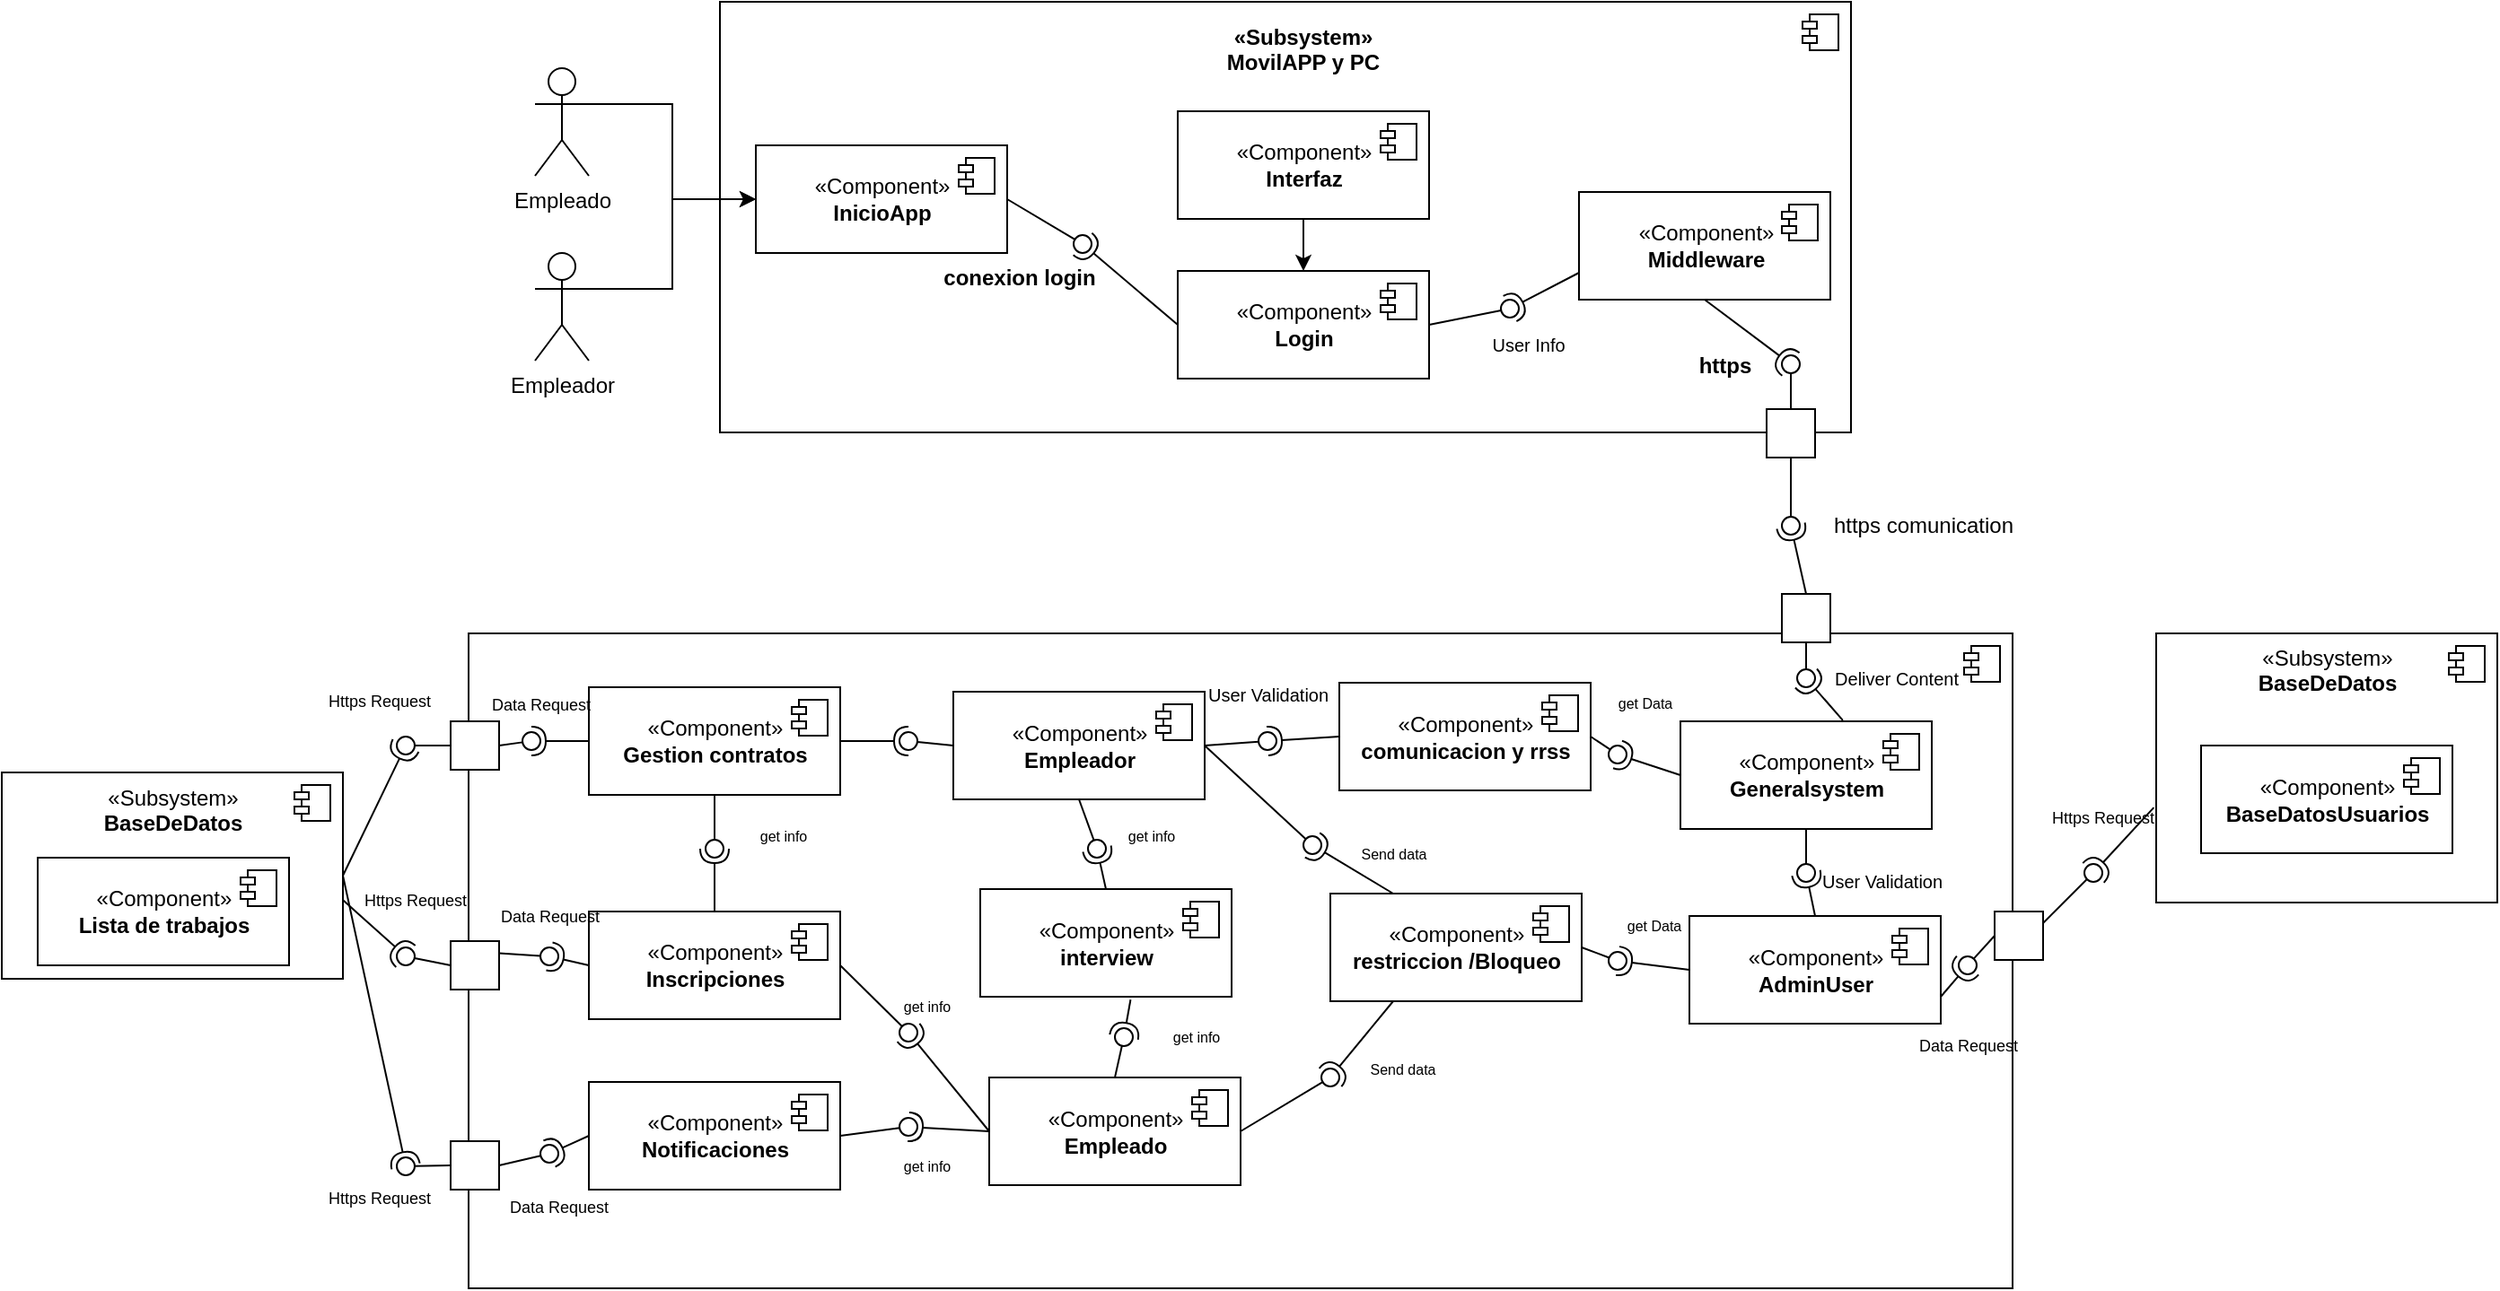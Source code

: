 <mxfile version="20.5.1" type="device"><diagram name="Page-1" id="5f0bae14-7c28-e335-631c-24af17079c00"><mxGraphModel dx="2555" dy="2680" grid="1" gridSize="10" guides="1" tooltips="1" connect="1" arrows="1" fold="1" page="1" pageScale="1" pageWidth="1100" pageHeight="850" background="none" math="0" shadow="0"><root><mxCell id="0"/><mxCell id="1" parent="0"/><mxCell id="OuGs8wFU18knbc2TZHyl-1" value="" style="html=1;dropTarget=0;" vertex="1" parent="1"><mxGeometry x="760" y="-1287" width="630" height="240" as="geometry"/></mxCell><mxCell id="OuGs8wFU18knbc2TZHyl-2" value="" style="shape=module;jettyWidth=8;jettyHeight=4;" vertex="1" parent="OuGs8wFU18knbc2TZHyl-1"><mxGeometry x="1" width="20" height="20" relative="1" as="geometry"><mxPoint x="-27" y="7" as="offset"/></mxGeometry></mxCell><mxCell id="OuGs8wFU18knbc2TZHyl-3" style="edgeStyle=orthogonalEdgeStyle;rounded=0;orthogonalLoop=1;jettySize=auto;html=1;exitX=1;exitY=0.333;exitDx=0;exitDy=0;exitPerimeter=0;entryX=0;entryY=0.5;entryDx=0;entryDy=0;" edge="1" parent="1" source="OuGs8wFU18knbc2TZHyl-4" target="OuGs8wFU18knbc2TZHyl-8"><mxGeometry relative="1" as="geometry"/></mxCell><mxCell id="OuGs8wFU18knbc2TZHyl-4" value="Empleado" style="shape=umlActor;verticalLabelPosition=bottom;verticalAlign=top;html=1;" vertex="1" parent="1"><mxGeometry x="657" y="-1250" width="30" height="60" as="geometry"/></mxCell><mxCell id="OuGs8wFU18knbc2TZHyl-5" style="edgeStyle=orthogonalEdgeStyle;rounded=0;orthogonalLoop=1;jettySize=auto;html=1;exitX=1;exitY=0.333;exitDx=0;exitDy=0;exitPerimeter=0;entryX=0;entryY=0.5;entryDx=0;entryDy=0;" edge="1" parent="1" source="OuGs8wFU18knbc2TZHyl-6" target="OuGs8wFU18knbc2TZHyl-8"><mxGeometry relative="1" as="geometry"/></mxCell><mxCell id="OuGs8wFU18knbc2TZHyl-6" value="Empleador" style="shape=umlActor;verticalLabelPosition=bottom;verticalAlign=top;html=1;" vertex="1" parent="1"><mxGeometry x="657" y="-1147" width="30" height="60" as="geometry"/></mxCell><mxCell id="OuGs8wFU18knbc2TZHyl-7" value="«Subsystem»&#xA;MovilAPP y PC&#xA;" style="text;align=center;fontStyle=1;verticalAlign=middle;spacingLeft=3;spacingRight=3;strokeColor=none;rotatable=0;points=[[0,0.5],[1,0.5]];portConstraint=eastwest;" vertex="1" parent="1"><mxGeometry x="1045" y="-1267" width="80" height="26" as="geometry"/></mxCell><mxCell id="OuGs8wFU18knbc2TZHyl-8" value="«Component»&lt;br&gt;&lt;b&gt;InicioApp&lt;/b&gt;" style="html=1;dropTarget=0;" vertex="1" parent="1"><mxGeometry x="780" y="-1207" width="140" height="60" as="geometry"/></mxCell><mxCell id="OuGs8wFU18knbc2TZHyl-9" value="" style="shape=module;jettyWidth=8;jettyHeight=4;" vertex="1" parent="OuGs8wFU18knbc2TZHyl-8"><mxGeometry x="1" width="20" height="20" relative="1" as="geometry"><mxPoint x="-27" y="7" as="offset"/></mxGeometry></mxCell><mxCell id="OuGs8wFU18knbc2TZHyl-10" value="«Component»&lt;br&gt;&lt;b&gt;Login&lt;/b&gt;" style="html=1;dropTarget=0;" vertex="1" parent="1"><mxGeometry x="1015" y="-1137" width="140" height="60" as="geometry"/></mxCell><mxCell id="OuGs8wFU18knbc2TZHyl-11" value="" style="shape=module;jettyWidth=8;jettyHeight=4;" vertex="1" parent="OuGs8wFU18knbc2TZHyl-10"><mxGeometry x="1" width="20" height="20" relative="1" as="geometry"><mxPoint x="-27" y="7" as="offset"/></mxGeometry></mxCell><mxCell id="OuGs8wFU18knbc2TZHyl-12" style="edgeStyle=orthogonalEdgeStyle;rounded=0;orthogonalLoop=1;jettySize=auto;html=1;exitX=0.5;exitY=1;exitDx=0;exitDy=0;" edge="1" parent="1" source="OuGs8wFU18knbc2TZHyl-13" target="OuGs8wFU18knbc2TZHyl-10"><mxGeometry relative="1" as="geometry"/></mxCell><mxCell id="OuGs8wFU18knbc2TZHyl-13" value="«Component»&lt;br&gt;&lt;b&gt;Interfaz&lt;/b&gt;" style="html=1;dropTarget=0;" vertex="1" parent="1"><mxGeometry x="1015" y="-1226" width="140" height="60" as="geometry"/></mxCell><mxCell id="OuGs8wFU18knbc2TZHyl-14" value="" style="shape=module;jettyWidth=8;jettyHeight=4;" vertex="1" parent="OuGs8wFU18knbc2TZHyl-13"><mxGeometry x="1" width="20" height="20" relative="1" as="geometry"><mxPoint x="-27" y="7" as="offset"/></mxGeometry></mxCell><mxCell id="OuGs8wFU18knbc2TZHyl-15" value="«Component»&lt;br&gt;&lt;b&gt;Middleware&lt;/b&gt;" style="html=1;dropTarget=0;" vertex="1" parent="1"><mxGeometry x="1238.5" y="-1181" width="140" height="60" as="geometry"/></mxCell><mxCell id="OuGs8wFU18knbc2TZHyl-16" value="" style="shape=module;jettyWidth=8;jettyHeight=4;" vertex="1" parent="OuGs8wFU18knbc2TZHyl-15"><mxGeometry x="1" width="20" height="20" relative="1" as="geometry"><mxPoint x="-27" y="7" as="offset"/></mxGeometry></mxCell><mxCell id="OuGs8wFU18knbc2TZHyl-17" value="" style="rounded=0;orthogonalLoop=1;jettySize=auto;html=1;endArrow=none;endFill=0;sketch=0;sourcePerimeterSpacing=0;targetPerimeterSpacing=0;exitX=1;exitY=0.5;exitDx=0;exitDy=0;" edge="1" parent="1" source="OuGs8wFU18knbc2TZHyl-8" target="OuGs8wFU18knbc2TZHyl-19"><mxGeometry relative="1" as="geometry"><mxPoint x="970" y="-1196" as="sourcePoint"/></mxGeometry></mxCell><mxCell id="OuGs8wFU18knbc2TZHyl-18" value="" style="rounded=0;orthogonalLoop=1;jettySize=auto;html=1;endArrow=halfCircle;endFill=0;entryX=0.5;entryY=0.5;endSize=6;strokeWidth=1;sketch=0;exitX=0;exitY=0.5;exitDx=0;exitDy=0;" edge="1" parent="1" source="OuGs8wFU18knbc2TZHyl-10" target="OuGs8wFU18knbc2TZHyl-19"><mxGeometry relative="1" as="geometry"><mxPoint x="1010" y="-1196" as="sourcePoint"/></mxGeometry></mxCell><mxCell id="OuGs8wFU18knbc2TZHyl-19" value="" style="ellipse;whiteSpace=wrap;html=1;align=center;aspect=fixed;resizable=0;points=[];outlineConnect=0;sketch=0;" vertex="1" parent="1"><mxGeometry x="957" y="-1157" width="10" height="10" as="geometry"/></mxCell><mxCell id="OuGs8wFU18knbc2TZHyl-20" value="conexion login" style="text;align=center;fontStyle=1;verticalAlign=middle;spacingLeft=3;spacingRight=3;strokeColor=none;rotatable=0;points=[[0,0.5],[1,0.5]];portConstraint=eastwest;" vertex="1" parent="1"><mxGeometry x="887" y="-1147" width="80" height="26" as="geometry"/></mxCell><mxCell id="OuGs8wFU18knbc2TZHyl-21" value="" style="whiteSpace=wrap;html=1;aspect=fixed;" vertex="1" parent="1"><mxGeometry x="1343" y="-1060" width="27" height="27" as="geometry"/></mxCell><mxCell id="OuGs8wFU18knbc2TZHyl-22" value="" style="rounded=0;orthogonalLoop=1;jettySize=auto;html=1;endArrow=none;endFill=0;sketch=0;sourcePerimeterSpacing=0;targetPerimeterSpacing=0;exitX=0.5;exitY=0;exitDx=0;exitDy=0;" edge="1" parent="1" source="OuGs8wFU18knbc2TZHyl-21" target="OuGs8wFU18knbc2TZHyl-24"><mxGeometry relative="1" as="geometry"><mxPoint x="1300" y="-1047" as="sourcePoint"/></mxGeometry></mxCell><mxCell id="OuGs8wFU18knbc2TZHyl-23" value="" style="rounded=0;orthogonalLoop=1;jettySize=auto;html=1;endArrow=halfCircle;endFill=0;entryX=0.5;entryY=0.5;endSize=6;strokeWidth=1;sketch=0;exitX=0.5;exitY=1;exitDx=0;exitDy=0;" edge="1" parent="1" source="OuGs8wFU18knbc2TZHyl-15" target="OuGs8wFU18knbc2TZHyl-24"><mxGeometry relative="1" as="geometry"><mxPoint x="1340" y="-992" as="sourcePoint"/></mxGeometry></mxCell><mxCell id="OuGs8wFU18knbc2TZHyl-24" value="" style="ellipse;whiteSpace=wrap;html=1;align=center;aspect=fixed;resizable=0;points=[];outlineConnect=0;sketch=0;" vertex="1" parent="1"><mxGeometry x="1351.5" y="-1090" width="10" height="10" as="geometry"/></mxCell><mxCell id="OuGs8wFU18knbc2TZHyl-25" value="https" style="text;align=center;fontStyle=1;verticalAlign=middle;spacingLeft=3;spacingRight=3;strokeColor=none;rotatable=0;points=[[0,0.5],[1,0.5]];portConstraint=eastwest;" vertex="1" parent="1"><mxGeometry x="1280" y="-1098" width="80" height="26" as="geometry"/></mxCell><mxCell id="OuGs8wFU18knbc2TZHyl-26" value="" style="html=1;dropTarget=0;" vertex="1" parent="1"><mxGeometry x="620" y="-935" width="860" height="365" as="geometry"/></mxCell><mxCell id="OuGs8wFU18knbc2TZHyl-27" value="" style="shape=module;jettyWidth=8;jettyHeight=4;" vertex="1" parent="OuGs8wFU18knbc2TZHyl-26"><mxGeometry x="1" width="20" height="20" relative="1" as="geometry"><mxPoint x="-27" y="7" as="offset"/></mxGeometry></mxCell><mxCell id="OuGs8wFU18knbc2TZHyl-28" value="«Component»&lt;br&gt;&lt;b&gt;Generalsystem&lt;/b&gt;" style="html=1;dropTarget=0;" vertex="1" parent="1"><mxGeometry x="1295" y="-886" width="140" height="60" as="geometry"/></mxCell><mxCell id="OuGs8wFU18knbc2TZHyl-29" value="" style="shape=module;jettyWidth=8;jettyHeight=4;" vertex="1" parent="OuGs8wFU18knbc2TZHyl-28"><mxGeometry x="1" width="20" height="20" relative="1" as="geometry"><mxPoint x="-27" y="7" as="offset"/></mxGeometry></mxCell><mxCell id="OuGs8wFU18knbc2TZHyl-30" value="«Component»&lt;b&gt;&lt;br&gt;Gestion contratos&lt;/b&gt;&lt;br&gt;&lt;b&gt;&lt;/b&gt;" style="html=1;dropTarget=0;" vertex="1" parent="1"><mxGeometry x="687" y="-905" width="140" height="60" as="geometry"/></mxCell><mxCell id="OuGs8wFU18knbc2TZHyl-31" value="" style="shape=module;jettyWidth=8;jettyHeight=4;" vertex="1" parent="OuGs8wFU18knbc2TZHyl-30"><mxGeometry x="1" width="20" height="20" relative="1" as="geometry"><mxPoint x="-27" y="7" as="offset"/></mxGeometry></mxCell><mxCell id="OuGs8wFU18knbc2TZHyl-32" value="«Component»&lt;br&gt;&lt;b&gt;comunicacion y rrss&lt;/b&gt;" style="html=1;dropTarget=0;" vertex="1" parent="1"><mxGeometry x="1105" y="-907.5" width="140" height="60" as="geometry"/></mxCell><mxCell id="OuGs8wFU18knbc2TZHyl-33" value="" style="shape=module;jettyWidth=8;jettyHeight=4;" vertex="1" parent="OuGs8wFU18knbc2TZHyl-32"><mxGeometry x="1" width="20" height="20" relative="1" as="geometry"><mxPoint x="-27" y="7" as="offset"/></mxGeometry></mxCell><mxCell id="OuGs8wFU18knbc2TZHyl-34" value="«Component»&lt;b&gt;&lt;br&gt;Inscripciones&lt;/b&gt;&lt;br&gt;&lt;b&gt;&lt;/b&gt;" style="html=1;dropTarget=0;" vertex="1" parent="1"><mxGeometry x="687" y="-780" width="140" height="60" as="geometry"/></mxCell><mxCell id="OuGs8wFU18knbc2TZHyl-35" value="" style="shape=module;jettyWidth=8;jettyHeight=4;" vertex="1" parent="OuGs8wFU18knbc2TZHyl-34"><mxGeometry x="1" width="20" height="20" relative="1" as="geometry"><mxPoint x="-27" y="7" as="offset"/></mxGeometry></mxCell><mxCell id="OuGs8wFU18knbc2TZHyl-36" value="«Component»&lt;br&gt;&lt;b&gt;Notificaciones&lt;/b&gt;&lt;br&gt;&lt;b&gt;&lt;/b&gt;" style="html=1;dropTarget=0;" vertex="1" parent="1"><mxGeometry x="687" y="-685" width="140" height="60" as="geometry"/></mxCell><mxCell id="OuGs8wFU18knbc2TZHyl-37" value="" style="shape=module;jettyWidth=8;jettyHeight=4;" vertex="1" parent="OuGs8wFU18knbc2TZHyl-36"><mxGeometry x="1" width="20" height="20" relative="1" as="geometry"><mxPoint x="-27" y="7" as="offset"/></mxGeometry></mxCell><mxCell id="OuGs8wFU18knbc2TZHyl-38" value="" style="rounded=0;orthogonalLoop=1;jettySize=auto;html=1;endArrow=none;endFill=0;sketch=0;sourcePerimeterSpacing=0;targetPerimeterSpacing=0;exitX=0.5;exitY=1;exitDx=0;exitDy=0;" edge="1" parent="1" source="OuGs8wFU18knbc2TZHyl-21" target="OuGs8wFU18knbc2TZHyl-40"><mxGeometry relative="1" as="geometry"><mxPoint x="1165" y="-975" as="sourcePoint"/></mxGeometry></mxCell><mxCell id="OuGs8wFU18knbc2TZHyl-39" value="" style="rounded=0;orthogonalLoop=1;jettySize=auto;html=1;endArrow=halfCircle;endFill=0;entryX=0.5;entryY=0.5;endSize=6;strokeWidth=1;sketch=0;exitX=0.5;exitY=0;exitDx=0;exitDy=0;" edge="1" parent="1" source="OuGs8wFU18knbc2TZHyl-41" target="OuGs8wFU18knbc2TZHyl-40"><mxGeometry relative="1" as="geometry"><mxPoint x="1200" y="-980" as="sourcePoint"/></mxGeometry></mxCell><mxCell id="OuGs8wFU18knbc2TZHyl-40" value="" style="ellipse;whiteSpace=wrap;html=1;align=center;aspect=fixed;resizable=0;points=[];outlineConnect=0;sketch=0;" vertex="1" parent="1"><mxGeometry x="1351.5" y="-1000" width="10" height="10" as="geometry"/></mxCell><mxCell id="OuGs8wFU18knbc2TZHyl-41" value="" style="whiteSpace=wrap;html=1;aspect=fixed;" vertex="1" parent="1"><mxGeometry x="1351.5" y="-957" width="27" height="27" as="geometry"/></mxCell><mxCell id="OuGs8wFU18knbc2TZHyl-42" value="" style="rounded=0;orthogonalLoop=1;jettySize=auto;html=1;endArrow=none;endFill=0;sketch=0;sourcePerimeterSpacing=0;targetPerimeterSpacing=0;exitX=0.5;exitY=1;exitDx=0;exitDy=0;" edge="1" parent="1" source="OuGs8wFU18knbc2TZHyl-41" target="OuGs8wFU18knbc2TZHyl-44"><mxGeometry relative="1" as="geometry"><mxPoint x="1165" y="-910" as="sourcePoint"/></mxGeometry></mxCell><mxCell id="OuGs8wFU18knbc2TZHyl-43" value="" style="rounded=0;orthogonalLoop=1;jettySize=auto;html=1;endArrow=halfCircle;endFill=0;entryX=0.5;entryY=0.5;endSize=6;strokeWidth=1;sketch=0;exitX=0.646;exitY=-0.01;exitDx=0;exitDy=0;exitPerimeter=0;" edge="1" parent="1" source="OuGs8wFU18knbc2TZHyl-28" target="OuGs8wFU18knbc2TZHyl-44"><mxGeometry relative="1" as="geometry"><mxPoint x="1205" y="-910" as="sourcePoint"/></mxGeometry></mxCell><mxCell id="OuGs8wFU18knbc2TZHyl-44" value="" style="ellipse;whiteSpace=wrap;html=1;align=center;aspect=fixed;resizable=0;points=[];outlineConnect=0;sketch=0;" vertex="1" parent="1"><mxGeometry x="1360" y="-915" width="10" height="10" as="geometry"/></mxCell><mxCell id="OuGs8wFU18knbc2TZHyl-45" value="«Subsystem»&lt;br&gt;&lt;b&gt;BaseDeDatos&lt;/b&gt;" style="html=1;dropTarget=0;verticalAlign=top;" vertex="1" parent="1"><mxGeometry x="360" y="-857.5" width="190" height="115" as="geometry"/></mxCell><mxCell id="OuGs8wFU18knbc2TZHyl-46" value="" style="shape=module;jettyWidth=8;jettyHeight=4;" vertex="1" parent="OuGs8wFU18knbc2TZHyl-45"><mxGeometry x="1" width="20" height="20" relative="1" as="geometry"><mxPoint x="-27" y="7" as="offset"/></mxGeometry></mxCell><mxCell id="OuGs8wFU18knbc2TZHyl-47" value="«Component»&lt;b&gt;&lt;br&gt;Lista de trabajos&lt;/b&gt;&lt;br&gt;&lt;b&gt;&lt;/b&gt;" style="html=1;dropTarget=0;" vertex="1" parent="1"><mxGeometry x="380" y="-810" width="140" height="60" as="geometry"/></mxCell><mxCell id="OuGs8wFU18knbc2TZHyl-48" value="" style="shape=module;jettyWidth=8;jettyHeight=4;" vertex="1" parent="OuGs8wFU18knbc2TZHyl-47"><mxGeometry x="1" width="20" height="20" relative="1" as="geometry"><mxPoint x="-27" y="7" as="offset"/></mxGeometry></mxCell><mxCell id="OuGs8wFU18knbc2TZHyl-49" value="«Subsystem»&lt;br&gt;&lt;b&gt;BaseDeDatos&lt;/b&gt;" style="html=1;dropTarget=0;verticalAlign=top;" vertex="1" parent="1"><mxGeometry x="1560" y="-935" width="190" height="150" as="geometry"/></mxCell><mxCell id="OuGs8wFU18knbc2TZHyl-50" value="" style="shape=module;jettyWidth=8;jettyHeight=4;" vertex="1" parent="OuGs8wFU18knbc2TZHyl-49"><mxGeometry x="1" width="20" height="20" relative="1" as="geometry"><mxPoint x="-27" y="7" as="offset"/></mxGeometry></mxCell><mxCell id="OuGs8wFU18knbc2TZHyl-51" value="«Component»&lt;br&gt;&lt;b&gt;BaseDatosUsuarios&lt;/b&gt;" style="html=1;dropTarget=0;" vertex="1" parent="1"><mxGeometry x="1585" y="-872.5" width="140" height="60" as="geometry"/></mxCell><mxCell id="OuGs8wFU18knbc2TZHyl-52" value="" style="shape=module;jettyWidth=8;jettyHeight=4;" vertex="1" parent="OuGs8wFU18knbc2TZHyl-51"><mxGeometry x="1" width="20" height="20" relative="1" as="geometry"><mxPoint x="-27" y="7" as="offset"/></mxGeometry></mxCell><mxCell id="OuGs8wFU18knbc2TZHyl-53" value="" style="rounded=0;orthogonalLoop=1;jettySize=auto;html=1;endArrow=none;endFill=0;sketch=0;sourcePerimeterSpacing=0;targetPerimeterSpacing=0;exitX=0.87;exitY=0.37;exitDx=0;exitDy=0;exitPerimeter=0;" edge="1" parent="1" source="OuGs8wFU18knbc2TZHyl-89" target="OuGs8wFU18knbc2TZHyl-55"><mxGeometry relative="1" as="geometry"><mxPoint x="1300" y="-760" as="sourcePoint"/></mxGeometry></mxCell><mxCell id="OuGs8wFU18knbc2TZHyl-54" value="" style="rounded=0;orthogonalLoop=1;jettySize=auto;html=1;endArrow=halfCircle;endFill=0;entryX=0.5;entryY=0.5;endSize=6;strokeWidth=1;sketch=0;exitX=-0.007;exitY=0.647;exitDx=0;exitDy=0;exitPerimeter=0;" edge="1" parent="1" source="OuGs8wFU18knbc2TZHyl-49" target="OuGs8wFU18knbc2TZHyl-55"><mxGeometry relative="1" as="geometry"><mxPoint x="1320" y="-850" as="sourcePoint"/></mxGeometry></mxCell><mxCell id="OuGs8wFU18knbc2TZHyl-55" value="" style="ellipse;whiteSpace=wrap;html=1;align=center;aspect=fixed;resizable=0;points=[];outlineConnect=0;sketch=0;" vertex="1" parent="1"><mxGeometry x="1520" y="-806.5" width="10" height="10" as="geometry"/></mxCell><mxCell id="OuGs8wFU18knbc2TZHyl-56" value="«Component»&lt;b&gt;&lt;br&gt;AdminUser&lt;/b&gt;&lt;br&gt;&lt;b&gt;&lt;/b&gt;" style="html=1;dropTarget=0;" vertex="1" parent="1"><mxGeometry x="1300" y="-777.5" width="140" height="60" as="geometry"/></mxCell><mxCell id="OuGs8wFU18knbc2TZHyl-57" value="" style="shape=module;jettyWidth=8;jettyHeight=4;" vertex="1" parent="OuGs8wFU18knbc2TZHyl-56"><mxGeometry x="1" width="20" height="20" relative="1" as="geometry"><mxPoint x="-27" y="7" as="offset"/></mxGeometry></mxCell><mxCell id="OuGs8wFU18knbc2TZHyl-58" value="Data Request" style="text;html=1;align=center;verticalAlign=middle;resizable=0;points=[];autosize=1;strokeColor=none;fillColor=none;fontSize=9;" vertex="1" parent="1"><mxGeometry x="1415" y="-715" width="80" height="20" as="geometry"/></mxCell><mxCell id="OuGs8wFU18knbc2TZHyl-59" value="Deliver Content" style="text;html=1;align=center;verticalAlign=middle;resizable=0;points=[];autosize=1;strokeColor=none;fillColor=none;fontSize=10;" vertex="1" parent="1"><mxGeometry x="1370" y="-925" width="90" height="30" as="geometry"/></mxCell><mxCell id="OuGs8wFU18knbc2TZHyl-60" value="«Component»&lt;b&gt;&lt;br&gt;Empleador&lt;/b&gt;" style="html=1;dropTarget=0;" vertex="1" parent="1"><mxGeometry x="890" y="-902.5" width="140" height="60" as="geometry"/></mxCell><mxCell id="OuGs8wFU18knbc2TZHyl-61" value="" style="shape=module;jettyWidth=8;jettyHeight=4;" vertex="1" parent="OuGs8wFU18knbc2TZHyl-60"><mxGeometry x="1" width="20" height="20" relative="1" as="geometry"><mxPoint x="-27" y="7" as="offset"/></mxGeometry></mxCell><mxCell id="OuGs8wFU18knbc2TZHyl-62" value="" style="rounded=0;orthogonalLoop=1;jettySize=auto;html=1;endArrow=none;endFill=0;sketch=0;sourcePerimeterSpacing=0;targetPerimeterSpacing=0;exitX=0.5;exitY=1;exitDx=0;exitDy=0;" edge="1" parent="1" source="OuGs8wFU18knbc2TZHyl-30" target="OuGs8wFU18knbc2TZHyl-64"><mxGeometry relative="1" as="geometry"><mxPoint x="710" y="-740" as="sourcePoint"/></mxGeometry></mxCell><mxCell id="OuGs8wFU18knbc2TZHyl-63" value="" style="rounded=0;orthogonalLoop=1;jettySize=auto;html=1;endArrow=halfCircle;endFill=0;entryX=0.5;entryY=0.5;endSize=6;strokeWidth=1;sketch=0;exitX=0.5;exitY=0;exitDx=0;exitDy=0;" edge="1" parent="1" source="OuGs8wFU18knbc2TZHyl-34" target="OuGs8wFU18knbc2TZHyl-64"><mxGeometry relative="1" as="geometry"><mxPoint x="750" y="-740" as="sourcePoint"/></mxGeometry></mxCell><mxCell id="OuGs8wFU18knbc2TZHyl-64" value="" style="ellipse;whiteSpace=wrap;html=1;align=center;aspect=fixed;resizable=0;points=[];outlineConnect=0;sketch=0;" vertex="1" parent="1"><mxGeometry x="752" y="-820" width="10" height="10" as="geometry"/></mxCell><mxCell id="OuGs8wFU18knbc2TZHyl-65" value="get info" style="text;html=1;align=center;verticalAlign=middle;resizable=0;points=[];autosize=1;strokeColor=none;fillColor=none;fontSize=8;" vertex="1" parent="1"><mxGeometry x="770" y="-832" width="50" height="20" as="geometry"/></mxCell><mxCell id="OuGs8wFU18knbc2TZHyl-66" value="" style="whiteSpace=wrap;html=1;aspect=fixed;" vertex="1" parent="1"><mxGeometry x="610" y="-886" width="27" height="27" as="geometry"/></mxCell><mxCell id="OuGs8wFU18knbc2TZHyl-67" value="" style="rounded=0;orthogonalLoop=1;jettySize=auto;html=1;endArrow=none;endFill=0;sketch=0;sourcePerimeterSpacing=0;targetPerimeterSpacing=0;exitX=0;exitY=0.5;exitDx=0;exitDy=0;" edge="1" parent="1" source="OuGs8wFU18knbc2TZHyl-66" target="OuGs8wFU18knbc2TZHyl-69"><mxGeometry relative="1" as="geometry"><mxPoint x="570" y="-900" as="sourcePoint"/></mxGeometry></mxCell><mxCell id="OuGs8wFU18knbc2TZHyl-68" value="" style="rounded=0;orthogonalLoop=1;jettySize=auto;html=1;endArrow=halfCircle;endFill=0;entryX=0.5;entryY=0.5;endSize=6;strokeWidth=1;sketch=0;exitX=1;exitY=0.5;exitDx=0;exitDy=0;" edge="1" parent="1" source="OuGs8wFU18knbc2TZHyl-45" target="OuGs8wFU18knbc2TZHyl-69"><mxGeometry relative="1" as="geometry"><mxPoint x="560.0" y="-872.5" as="sourcePoint"/></mxGeometry></mxCell><mxCell id="OuGs8wFU18knbc2TZHyl-69" value="" style="ellipse;whiteSpace=wrap;html=1;align=center;aspect=fixed;resizable=0;points=[];outlineConnect=0;sketch=0;" vertex="1" parent="1"><mxGeometry x="580" y="-877.5" width="10" height="10" as="geometry"/></mxCell><mxCell id="OuGs8wFU18knbc2TZHyl-70" value="" style="rounded=0;orthogonalLoop=1;jettySize=auto;html=1;endArrow=none;endFill=0;sketch=0;sourcePerimeterSpacing=0;targetPerimeterSpacing=0;exitX=1;exitY=0.25;exitDx=0;exitDy=0;" edge="1" parent="1" source="OuGs8wFU18knbc2TZHyl-76" target="OuGs8wFU18knbc2TZHyl-72"><mxGeometry relative="1" as="geometry"><mxPoint x="637" y="-868" as="sourcePoint"/></mxGeometry></mxCell><mxCell id="OuGs8wFU18knbc2TZHyl-71" value="" style="rounded=0;orthogonalLoop=1;jettySize=auto;html=1;endArrow=halfCircle;endFill=0;entryX=0.5;entryY=0.5;endSize=6;strokeWidth=1;sketch=0;exitX=0;exitY=0.5;exitDx=0;exitDy=0;" edge="1" parent="1" source="OuGs8wFU18knbc2TZHyl-34" target="OuGs8wFU18knbc2TZHyl-72"><mxGeometry relative="1" as="geometry"><mxPoint x="677" y="-868" as="sourcePoint"/></mxGeometry></mxCell><mxCell id="OuGs8wFU18knbc2TZHyl-72" value="" style="ellipse;whiteSpace=wrap;html=1;align=center;aspect=fixed;resizable=0;points=[];outlineConnect=0;sketch=0;" vertex="1" parent="1"><mxGeometry x="660" y="-760" width="10" height="10" as="geometry"/></mxCell><mxCell id="OuGs8wFU18knbc2TZHyl-73" value="" style="rounded=0;orthogonalLoop=1;jettySize=auto;html=1;endArrow=none;endFill=0;sketch=0;targetPerimeterSpacing=0;exitX=0;exitY=0.5;exitDx=0;exitDy=0;startArrow=none;" edge="1" parent="1" source="OuGs8wFU18knbc2TZHyl-76" target="OuGs8wFU18knbc2TZHyl-75"><mxGeometry relative="1" as="geometry"><mxPoint x="635" y="-710" as="sourcePoint"/></mxGeometry></mxCell><mxCell id="OuGs8wFU18knbc2TZHyl-74" value="" style="rounded=0;orthogonalLoop=1;jettySize=auto;html=1;endArrow=halfCircle;endFill=0;entryX=0.5;entryY=0.5;endSize=6;strokeWidth=1;sketch=0;exitX=1.001;exitY=0.62;exitDx=0;exitDy=0;exitPerimeter=0;" edge="1" parent="1" source="OuGs8wFU18knbc2TZHyl-45" target="OuGs8wFU18knbc2TZHyl-75"><mxGeometry relative="1" as="geometry"><mxPoint x="675" y="-710" as="sourcePoint"/></mxGeometry></mxCell><mxCell id="OuGs8wFU18knbc2TZHyl-75" value="" style="ellipse;whiteSpace=wrap;html=1;align=center;aspect=fixed;resizable=0;points=[];outlineConnect=0;sketch=0;" vertex="1" parent="1"><mxGeometry x="580" y="-760" width="10" height="10" as="geometry"/></mxCell><mxCell id="OuGs8wFU18knbc2TZHyl-76" value="" style="whiteSpace=wrap;html=1;aspect=fixed;" vertex="1" parent="1"><mxGeometry x="610" y="-763.5" width="27" height="27" as="geometry"/></mxCell><mxCell id="OuGs8wFU18knbc2TZHyl-77" value="" style="rounded=0;orthogonalLoop=1;jettySize=auto;html=1;endArrow=none;endFill=0;sketch=0;sourcePerimeterSpacing=0;exitX=0;exitY=0.5;exitDx=0;exitDy=0;" edge="1" parent="1" source="OuGs8wFU18knbc2TZHyl-76" target="OuGs8wFU18knbc2TZHyl-76"><mxGeometry relative="1" as="geometry"><mxPoint x="650" y="-692.5" as="sourcePoint"/><mxPoint x="600" y="-692.5" as="targetPoint"/></mxGeometry></mxCell><mxCell id="OuGs8wFU18knbc2TZHyl-78" value="" style="rounded=0;orthogonalLoop=1;jettySize=auto;html=1;endArrow=none;endFill=0;sketch=0;sourcePerimeterSpacing=0;targetPerimeterSpacing=0;exitX=1;exitY=0.5;exitDx=0;exitDy=0;" edge="1" parent="1" source="OuGs8wFU18knbc2TZHyl-66" target="OuGs8wFU18knbc2TZHyl-80"><mxGeometry relative="1" as="geometry"><mxPoint x="640" y="-693" as="sourcePoint"/></mxGeometry></mxCell><mxCell id="OuGs8wFU18knbc2TZHyl-79" value="" style="rounded=0;orthogonalLoop=1;jettySize=auto;html=1;endArrow=halfCircle;endFill=0;entryX=0.5;entryY=0.5;endSize=6;strokeWidth=1;sketch=0;exitX=0;exitY=0.5;exitDx=0;exitDy=0;" edge="1" parent="1" source="OuGs8wFU18knbc2TZHyl-30" target="OuGs8wFU18knbc2TZHyl-80"><mxGeometry relative="1" as="geometry"><mxPoint x="680" y="-693" as="sourcePoint"/></mxGeometry></mxCell><mxCell id="OuGs8wFU18knbc2TZHyl-80" value="" style="ellipse;whiteSpace=wrap;html=1;align=center;aspect=fixed;resizable=0;points=[];outlineConnect=0;sketch=0;" vertex="1" parent="1"><mxGeometry x="650" y="-880" width="10" height="10" as="geometry"/></mxCell><mxCell id="OuGs8wFU18knbc2TZHyl-81" value="«Component»&lt;b&gt;&lt;br&gt;Empleado&lt;/b&gt;" style="html=1;dropTarget=0;" vertex="1" parent="1"><mxGeometry x="910" y="-687.5" width="140" height="60" as="geometry"/></mxCell><mxCell id="OuGs8wFU18knbc2TZHyl-82" value="" style="shape=module;jettyWidth=8;jettyHeight=4;" vertex="1" parent="OuGs8wFU18knbc2TZHyl-81"><mxGeometry x="1" width="20" height="20" relative="1" as="geometry"><mxPoint x="-27" y="7" as="offset"/></mxGeometry></mxCell><mxCell id="OuGs8wFU18knbc2TZHyl-83" value="" style="rounded=0;orthogonalLoop=1;jettySize=auto;html=1;endArrow=none;endFill=0;sketch=0;sourcePerimeterSpacing=0;targetPerimeterSpacing=0;exitX=1;exitY=0.5;exitDx=0;exitDy=0;" edge="1" parent="1" source="OuGs8wFU18knbc2TZHyl-36" target="OuGs8wFU18knbc2TZHyl-85"><mxGeometry relative="1" as="geometry"><mxPoint x="950" y="-745" as="sourcePoint"/></mxGeometry></mxCell><mxCell id="OuGs8wFU18knbc2TZHyl-84" value="" style="rounded=0;orthogonalLoop=1;jettySize=auto;html=1;endArrow=halfCircle;endFill=0;entryX=0.5;entryY=0.5;endSize=6;strokeWidth=1;sketch=0;exitX=0;exitY=0.5;exitDx=0;exitDy=0;" edge="1" parent="1" source="OuGs8wFU18knbc2TZHyl-81" target="OuGs8wFU18knbc2TZHyl-85"><mxGeometry relative="1" as="geometry"><mxPoint x="990" y="-745" as="sourcePoint"/></mxGeometry></mxCell><mxCell id="OuGs8wFU18knbc2TZHyl-85" value="" style="ellipse;whiteSpace=wrap;html=1;align=center;aspect=fixed;resizable=0;points=[];outlineConnect=0;sketch=0;" vertex="1" parent="1"><mxGeometry x="860" y="-665" width="10" height="10" as="geometry"/></mxCell><mxCell id="OuGs8wFU18knbc2TZHyl-86" value="" style="rounded=0;orthogonalLoop=1;jettySize=auto;html=1;endArrow=none;endFill=0;sketch=0;sourcePerimeterSpacing=0;targetPerimeterSpacing=0;exitX=0;exitY=0.5;exitDx=0;exitDy=0;" edge="1" parent="1" source="OuGs8wFU18knbc2TZHyl-60" target="OuGs8wFU18knbc2TZHyl-88"><mxGeometry relative="1" as="geometry"><mxPoint x="870" y="-607" as="sourcePoint"/></mxGeometry></mxCell><mxCell id="OuGs8wFU18knbc2TZHyl-87" value="" style="rounded=0;orthogonalLoop=1;jettySize=auto;html=1;endArrow=halfCircle;endFill=0;entryX=0.5;entryY=0.5;endSize=6;strokeWidth=1;sketch=0;exitX=1;exitY=0.5;exitDx=0;exitDy=0;" edge="1" parent="1" source="OuGs8wFU18knbc2TZHyl-30" target="OuGs8wFU18knbc2TZHyl-88"><mxGeometry relative="1" as="geometry"><mxPoint x="910" y="-607" as="sourcePoint"/></mxGeometry></mxCell><mxCell id="OuGs8wFU18knbc2TZHyl-88" value="" style="ellipse;whiteSpace=wrap;html=1;align=center;aspect=fixed;resizable=0;points=[];outlineConnect=0;sketch=0;" vertex="1" parent="1"><mxGeometry x="860" y="-880" width="10" height="10" as="geometry"/></mxCell><mxCell id="OuGs8wFU18knbc2TZHyl-89" value="" style="whiteSpace=wrap;html=1;aspect=fixed;" vertex="1" parent="1"><mxGeometry x="1470" y="-780" width="27" height="27" as="geometry"/></mxCell><mxCell id="OuGs8wFU18knbc2TZHyl-90" value="" style="rounded=0;orthogonalLoop=1;jettySize=auto;html=1;endArrow=none;endFill=0;sketch=0;sourcePerimeterSpacing=0;targetPerimeterSpacing=0;exitX=0;exitY=0.5;exitDx=0;exitDy=0;" edge="1" parent="1" source="OuGs8wFU18knbc2TZHyl-89" target="OuGs8wFU18knbc2TZHyl-92"><mxGeometry relative="1" as="geometry"><mxPoint x="1275" y="-728" as="sourcePoint"/></mxGeometry></mxCell><mxCell id="OuGs8wFU18knbc2TZHyl-91" value="" style="rounded=0;orthogonalLoop=1;jettySize=auto;html=1;endArrow=halfCircle;endFill=0;entryX=0.5;entryY=0.5;endSize=6;strokeWidth=1;sketch=0;exitX=1;exitY=0.75;exitDx=0;exitDy=0;" edge="1" parent="1" source="OuGs8wFU18knbc2TZHyl-56" target="OuGs8wFU18knbc2TZHyl-92"><mxGeometry relative="1" as="geometry"><mxPoint x="1315" y="-728" as="sourcePoint"/></mxGeometry></mxCell><mxCell id="OuGs8wFU18knbc2TZHyl-92" value="" style="ellipse;whiteSpace=wrap;html=1;align=center;aspect=fixed;resizable=0;points=[];outlineConnect=0;sketch=0;" vertex="1" parent="1"><mxGeometry x="1450" y="-755" width="10" height="10" as="geometry"/></mxCell><mxCell id="OuGs8wFU18knbc2TZHyl-93" value="" style="rounded=0;orthogonalLoop=1;jettySize=auto;html=1;endArrow=none;endFill=0;sketch=0;sourcePerimeterSpacing=0;targetPerimeterSpacing=0;exitX=0.5;exitY=1;exitDx=0;exitDy=0;" edge="1" parent="1" source="OuGs8wFU18knbc2TZHyl-28" target="OuGs8wFU18knbc2TZHyl-95"><mxGeometry relative="1" as="geometry"><mxPoint x="1140" y="-805" as="sourcePoint"/></mxGeometry></mxCell><mxCell id="OuGs8wFU18knbc2TZHyl-94" value="" style="rounded=0;orthogonalLoop=1;jettySize=auto;html=1;endArrow=halfCircle;endFill=0;entryX=0.5;entryY=0.5;endSize=6;strokeWidth=1;sketch=0;exitX=0.5;exitY=0;exitDx=0;exitDy=0;" edge="1" parent="1" source="OuGs8wFU18knbc2TZHyl-56" target="OuGs8wFU18knbc2TZHyl-95"><mxGeometry relative="1" as="geometry"><mxPoint x="1180" y="-805" as="sourcePoint"/></mxGeometry></mxCell><mxCell id="OuGs8wFU18knbc2TZHyl-95" value="" style="ellipse;whiteSpace=wrap;html=1;align=center;aspect=fixed;resizable=0;points=[];outlineConnect=0;sketch=0;" vertex="1" parent="1"><mxGeometry x="1360" y="-806.5" width="10" height="10" as="geometry"/></mxCell><mxCell id="OuGs8wFU18knbc2TZHyl-96" value="" style="rounded=0;orthogonalLoop=1;jettySize=auto;html=1;endArrow=none;endFill=0;sketch=0;sourcePerimeterSpacing=0;targetPerimeterSpacing=0;exitX=1;exitY=0.5;exitDx=0;exitDy=0;" edge="1" parent="1" source="OuGs8wFU18knbc2TZHyl-34" target="OuGs8wFU18knbc2TZHyl-98"><mxGeometry relative="1" as="geometry"><mxPoint x="845" y="-883" as="sourcePoint"/></mxGeometry></mxCell><mxCell id="OuGs8wFU18knbc2TZHyl-97" value="" style="rounded=0;orthogonalLoop=1;jettySize=auto;html=1;endArrow=halfCircle;endFill=0;entryX=0.5;entryY=0.5;endSize=6;strokeWidth=1;sketch=0;exitX=0;exitY=0.5;exitDx=0;exitDy=0;" edge="1" parent="1" source="OuGs8wFU18knbc2TZHyl-81" target="OuGs8wFU18knbc2TZHyl-98"><mxGeometry relative="1" as="geometry"><mxPoint x="885" y="-883" as="sourcePoint"/></mxGeometry></mxCell><mxCell id="OuGs8wFU18knbc2TZHyl-98" value="" style="ellipse;whiteSpace=wrap;html=1;align=center;aspect=fixed;resizable=0;points=[];outlineConnect=0;sketch=0;" vertex="1" parent="1"><mxGeometry x="860" y="-717.5" width="10" height="10" as="geometry"/></mxCell><mxCell id="OuGs8wFU18knbc2TZHyl-99" value="«Component»&lt;b&gt;&lt;br&gt;interview&lt;br&gt;&lt;/b&gt;" style="html=1;dropTarget=0;" vertex="1" parent="1"><mxGeometry x="905" y="-792.5" width="140" height="60" as="geometry"/></mxCell><mxCell id="OuGs8wFU18knbc2TZHyl-100" value="" style="shape=module;jettyWidth=8;jettyHeight=4;" vertex="1" parent="OuGs8wFU18knbc2TZHyl-99"><mxGeometry x="1" width="20" height="20" relative="1" as="geometry"><mxPoint x="-27" y="7" as="offset"/></mxGeometry></mxCell><mxCell id="OuGs8wFU18knbc2TZHyl-101" value="" style="whiteSpace=wrap;html=1;aspect=fixed;" vertex="1" parent="1"><mxGeometry x="610" y="-652" width="27" height="27" as="geometry"/></mxCell><mxCell id="OuGs8wFU18knbc2TZHyl-102" value="" style="rounded=0;orthogonalLoop=1;jettySize=auto;html=1;endArrow=none;endFill=0;sketch=0;sourcePerimeterSpacing=0;targetPerimeterSpacing=0;exitX=0;exitY=0.5;exitDx=0;exitDy=0;" edge="1" parent="1" source="OuGs8wFU18knbc2TZHyl-101" target="OuGs8wFU18knbc2TZHyl-104"><mxGeometry relative="1" as="geometry"><mxPoint x="540" y="-646" as="sourcePoint"/></mxGeometry></mxCell><mxCell id="OuGs8wFU18knbc2TZHyl-103" value="" style="rounded=0;orthogonalLoop=1;jettySize=auto;html=1;endArrow=halfCircle;endFill=0;entryX=0.5;entryY=0.5;endSize=6;strokeWidth=1;sketch=0;exitX=1;exitY=0.5;exitDx=0;exitDy=0;" edge="1" parent="1" source="OuGs8wFU18knbc2TZHyl-45" target="OuGs8wFU18knbc2TZHyl-104"><mxGeometry relative="1" as="geometry"><mxPoint x="580" y="-646" as="sourcePoint"/></mxGeometry></mxCell><mxCell id="OuGs8wFU18knbc2TZHyl-104" value="" style="ellipse;whiteSpace=wrap;html=1;align=center;aspect=fixed;resizable=0;points=[];outlineConnect=0;sketch=0;" vertex="1" parent="1"><mxGeometry x="580" y="-643" width="10" height="10" as="geometry"/></mxCell><mxCell id="OuGs8wFU18knbc2TZHyl-105" value="" style="rounded=0;orthogonalLoop=1;jettySize=auto;html=1;endArrow=none;endFill=0;sketch=0;sourcePerimeterSpacing=0;targetPerimeterSpacing=0;exitX=1;exitY=0.5;exitDx=0;exitDy=0;" edge="1" parent="1" source="OuGs8wFU18knbc2TZHyl-101" target="OuGs8wFU18knbc2TZHyl-107"><mxGeometry relative="1" as="geometry"><mxPoint x="655" y="-630" as="sourcePoint"/></mxGeometry></mxCell><mxCell id="OuGs8wFU18knbc2TZHyl-106" value="" style="rounded=0;orthogonalLoop=1;jettySize=auto;html=1;endArrow=halfCircle;endFill=0;entryX=0.5;entryY=0.5;endSize=6;strokeWidth=1;sketch=0;exitX=0;exitY=0.5;exitDx=0;exitDy=0;" edge="1" parent="1" source="OuGs8wFU18knbc2TZHyl-36" target="OuGs8wFU18knbc2TZHyl-107"><mxGeometry relative="1" as="geometry"><mxPoint x="695" y="-630" as="sourcePoint"/></mxGeometry></mxCell><mxCell id="OuGs8wFU18knbc2TZHyl-107" value="" style="ellipse;whiteSpace=wrap;html=1;align=center;aspect=fixed;resizable=0;points=[];outlineConnect=0;sketch=0;" vertex="1" parent="1"><mxGeometry x="660" y="-650" width="10" height="10" as="geometry"/></mxCell><mxCell id="OuGs8wFU18knbc2TZHyl-108" value="" style="rounded=0;orthogonalLoop=1;jettySize=auto;html=1;endArrow=none;endFill=0;sketch=0;sourcePerimeterSpacing=0;targetPerimeterSpacing=0;exitX=0.5;exitY=1;exitDx=0;exitDy=0;" edge="1" parent="1" source="OuGs8wFU18knbc2TZHyl-60" target="OuGs8wFU18knbc2TZHyl-110"><mxGeometry relative="1" as="geometry"><mxPoint x="950" y="-815" as="sourcePoint"/></mxGeometry></mxCell><mxCell id="OuGs8wFU18knbc2TZHyl-109" value="" style="rounded=0;orthogonalLoop=1;jettySize=auto;html=1;endArrow=halfCircle;endFill=0;entryX=0.5;entryY=0.5;endSize=6;strokeWidth=1;sketch=0;exitX=0.5;exitY=0;exitDx=0;exitDy=0;" edge="1" parent="1" source="OuGs8wFU18knbc2TZHyl-99" target="OuGs8wFU18knbc2TZHyl-110"><mxGeometry relative="1" as="geometry"><mxPoint x="990" y="-815" as="sourcePoint"/></mxGeometry></mxCell><mxCell id="OuGs8wFU18knbc2TZHyl-110" value="" style="ellipse;whiteSpace=wrap;html=1;align=center;aspect=fixed;resizable=0;points=[];outlineConnect=0;sketch=0;" vertex="1" parent="1"><mxGeometry x="965" y="-820" width="10" height="10" as="geometry"/></mxCell><mxCell id="OuGs8wFU18knbc2TZHyl-111" value="" style="rounded=0;orthogonalLoop=1;jettySize=auto;html=1;endArrow=none;endFill=0;sketch=0;sourcePerimeterSpacing=0;targetPerimeterSpacing=0;exitX=0.5;exitY=0;exitDx=0;exitDy=0;" edge="1" parent="1" source="OuGs8wFU18knbc2TZHyl-81" target="OuGs8wFU18knbc2TZHyl-113"><mxGeometry relative="1" as="geometry"><mxPoint x="965" y="-710" as="sourcePoint"/></mxGeometry></mxCell><mxCell id="OuGs8wFU18knbc2TZHyl-112" value="" style="rounded=0;orthogonalLoop=1;jettySize=auto;html=1;endArrow=halfCircle;endFill=0;entryX=0.5;entryY=0.5;endSize=6;strokeWidth=1;sketch=0;exitX=0.598;exitY=1.027;exitDx=0;exitDy=0;exitPerimeter=0;" edge="1" parent="1" source="OuGs8wFU18knbc2TZHyl-99" target="OuGs8wFU18knbc2TZHyl-113"><mxGeometry relative="1" as="geometry"><mxPoint x="1005" y="-710" as="sourcePoint"/></mxGeometry></mxCell><mxCell id="OuGs8wFU18knbc2TZHyl-113" value="" style="ellipse;whiteSpace=wrap;html=1;align=center;aspect=fixed;resizable=0;points=[];outlineConnect=0;sketch=0;" vertex="1" parent="1"><mxGeometry x="980" y="-715" width="10" height="10" as="geometry"/></mxCell><mxCell id="OuGs8wFU18knbc2TZHyl-114" value="" style="rounded=0;orthogonalLoop=1;jettySize=auto;html=1;endArrow=none;endFill=0;sketch=0;sourcePerimeterSpacing=0;targetPerimeterSpacing=0;exitX=1;exitY=0.5;exitDx=0;exitDy=0;" edge="1" parent="1" source="OuGs8wFU18knbc2TZHyl-60" target="OuGs8wFU18knbc2TZHyl-116"><mxGeometry relative="1" as="geometry"><mxPoint x="1085" y="-831" as="sourcePoint"/></mxGeometry></mxCell><mxCell id="OuGs8wFU18knbc2TZHyl-115" value="" style="rounded=0;orthogonalLoop=1;jettySize=auto;html=1;endArrow=halfCircle;endFill=0;entryX=0.5;entryY=0.5;endSize=6;strokeWidth=1;sketch=0;exitX=0;exitY=0.5;exitDx=0;exitDy=0;" edge="1" parent="1" source="OuGs8wFU18knbc2TZHyl-32" target="OuGs8wFU18knbc2TZHyl-116"><mxGeometry relative="1" as="geometry"><mxPoint x="1125" y="-831" as="sourcePoint"/></mxGeometry></mxCell><mxCell id="OuGs8wFU18knbc2TZHyl-116" value="" style="ellipse;whiteSpace=wrap;html=1;align=center;aspect=fixed;resizable=0;points=[];outlineConnect=0;sketch=0;" vertex="1" parent="1"><mxGeometry x="1060" y="-880" width="10" height="10" as="geometry"/></mxCell><mxCell id="OuGs8wFU18knbc2TZHyl-117" value="" style="rounded=0;orthogonalLoop=1;jettySize=auto;html=1;endArrow=none;endFill=0;sketch=0;sourcePerimeterSpacing=0;targetPerimeterSpacing=0;exitX=1;exitY=0.5;exitDx=0;exitDy=0;" edge="1" parent="1" source="OuGs8wFU18knbc2TZHyl-32" target="OuGs8wFU18knbc2TZHyl-119"><mxGeometry relative="1" as="geometry"><mxPoint x="1190" y="-840" as="sourcePoint"/></mxGeometry></mxCell><mxCell id="OuGs8wFU18knbc2TZHyl-118" value="" style="rounded=0;orthogonalLoop=1;jettySize=auto;html=1;endArrow=halfCircle;endFill=0;entryX=0.5;entryY=0.5;endSize=6;strokeWidth=1;sketch=0;exitX=0;exitY=0.5;exitDx=0;exitDy=0;" edge="1" parent="1" source="OuGs8wFU18knbc2TZHyl-28" target="OuGs8wFU18knbc2TZHyl-119"><mxGeometry relative="1" as="geometry"><mxPoint x="1230" y="-840" as="sourcePoint"/></mxGeometry></mxCell><mxCell id="OuGs8wFU18knbc2TZHyl-119" value="" style="ellipse;whiteSpace=wrap;html=1;align=center;aspect=fixed;resizable=0;points=[];outlineConnect=0;sketch=0;" vertex="1" parent="1"><mxGeometry x="1255" y="-872.5" width="10" height="10" as="geometry"/></mxCell><mxCell id="OuGs8wFU18knbc2TZHyl-120" value="«Component»&lt;br&gt;&lt;b&gt;restriccion /Bloqueo&lt;br&gt;&lt;/b&gt;" style="html=1;dropTarget=0;" vertex="1" parent="1"><mxGeometry x="1100" y="-790" width="140" height="60" as="geometry"/></mxCell><mxCell id="OuGs8wFU18knbc2TZHyl-121" value="" style="shape=module;jettyWidth=8;jettyHeight=4;" vertex="1" parent="OuGs8wFU18knbc2TZHyl-120"><mxGeometry x="1" width="20" height="20" relative="1" as="geometry"><mxPoint x="-27" y="7" as="offset"/></mxGeometry></mxCell><mxCell id="OuGs8wFU18knbc2TZHyl-122" value="" style="rounded=0;orthogonalLoop=1;jettySize=auto;html=1;endArrow=none;endFill=0;sketch=0;sourcePerimeterSpacing=0;targetPerimeterSpacing=0;exitX=1;exitY=0.5;exitDx=0;exitDy=0;" edge="1" parent="1" source="OuGs8wFU18knbc2TZHyl-120" target="OuGs8wFU18knbc2TZHyl-124"><mxGeometry relative="1" as="geometry"><mxPoint x="1180" y="-657" as="sourcePoint"/></mxGeometry></mxCell><mxCell id="OuGs8wFU18knbc2TZHyl-123" value="" style="rounded=0;orthogonalLoop=1;jettySize=auto;html=1;endArrow=halfCircle;endFill=0;entryX=0.5;entryY=0.5;endSize=6;strokeWidth=1;sketch=0;exitX=0;exitY=0.5;exitDx=0;exitDy=0;" edge="1" parent="1" source="OuGs8wFU18knbc2TZHyl-56" target="OuGs8wFU18knbc2TZHyl-124"><mxGeometry relative="1" as="geometry"><mxPoint x="1220" y="-657" as="sourcePoint"/></mxGeometry></mxCell><mxCell id="OuGs8wFU18knbc2TZHyl-124" value="" style="ellipse;whiteSpace=wrap;html=1;align=center;aspect=fixed;resizable=0;points=[];outlineConnect=0;sketch=0;" vertex="1" parent="1"><mxGeometry x="1255" y="-757.5" width="10" height="10" as="geometry"/></mxCell><mxCell id="OuGs8wFU18knbc2TZHyl-125" value="" style="rounded=0;orthogonalLoop=1;jettySize=auto;html=1;endArrow=none;endFill=0;sketch=0;sourcePerimeterSpacing=0;targetPerimeterSpacing=0;exitX=1;exitY=0.5;exitDx=0;exitDy=0;" edge="1" parent="1" source="OuGs8wFU18knbc2TZHyl-60" target="OuGs8wFU18knbc2TZHyl-127"><mxGeometry relative="1" as="geometry"><mxPoint x="1070" y="-817" as="sourcePoint"/></mxGeometry></mxCell><mxCell id="OuGs8wFU18knbc2TZHyl-126" value="" style="rounded=0;orthogonalLoop=1;jettySize=auto;html=1;endArrow=halfCircle;endFill=0;entryX=0.5;entryY=0.5;endSize=6;strokeWidth=1;sketch=0;exitX=0.25;exitY=0;exitDx=0;exitDy=0;" edge="1" parent="1" source="OuGs8wFU18knbc2TZHyl-120" target="OuGs8wFU18knbc2TZHyl-127"><mxGeometry relative="1" as="geometry"><mxPoint x="1110" y="-817" as="sourcePoint"/></mxGeometry></mxCell><mxCell id="OuGs8wFU18knbc2TZHyl-127" value="" style="ellipse;whiteSpace=wrap;html=1;align=center;aspect=fixed;resizable=0;points=[];outlineConnect=0;sketch=0;" vertex="1" parent="1"><mxGeometry x="1085" y="-822" width="10" height="10" as="geometry"/></mxCell><mxCell id="OuGs8wFU18knbc2TZHyl-128" value="" style="rounded=0;orthogonalLoop=1;jettySize=auto;html=1;endArrow=none;endFill=0;sketch=0;sourcePerimeterSpacing=0;targetPerimeterSpacing=0;exitX=1;exitY=0.5;exitDx=0;exitDy=0;" edge="1" parent="1" source="OuGs8wFU18knbc2TZHyl-81" target="OuGs8wFU18knbc2TZHyl-130"><mxGeometry relative="1" as="geometry"><mxPoint x="1095" y="-680" as="sourcePoint"/></mxGeometry></mxCell><mxCell id="OuGs8wFU18knbc2TZHyl-129" value="" style="rounded=0;orthogonalLoop=1;jettySize=auto;html=1;endArrow=halfCircle;endFill=0;entryX=0.5;entryY=0.5;endSize=6;strokeWidth=1;sketch=0;exitX=0.25;exitY=1;exitDx=0;exitDy=0;" edge="1" parent="1" source="OuGs8wFU18knbc2TZHyl-120" target="OuGs8wFU18knbc2TZHyl-130"><mxGeometry relative="1" as="geometry"><mxPoint x="1135" y="-680" as="sourcePoint"/></mxGeometry></mxCell><mxCell id="OuGs8wFU18knbc2TZHyl-130" value="" style="ellipse;whiteSpace=wrap;html=1;align=center;aspect=fixed;resizable=0;points=[];outlineConnect=0;sketch=0;" vertex="1" parent="1"><mxGeometry x="1095" y="-692.5" width="10" height="10" as="geometry"/></mxCell><mxCell id="OuGs8wFU18knbc2TZHyl-131" value="" style="rounded=0;orthogonalLoop=1;jettySize=auto;html=1;endArrow=none;endFill=0;sketch=0;sourcePerimeterSpacing=0;targetPerimeterSpacing=0;exitX=1;exitY=0.5;exitDx=0;exitDy=0;" edge="1" parent="1" source="OuGs8wFU18knbc2TZHyl-10" target="OuGs8wFU18knbc2TZHyl-133"><mxGeometry relative="1" as="geometry"><mxPoint x="1180" y="-1116" as="sourcePoint"/></mxGeometry></mxCell><mxCell id="OuGs8wFU18knbc2TZHyl-132" value="" style="rounded=0;orthogonalLoop=1;jettySize=auto;html=1;endArrow=halfCircle;endFill=0;entryX=0.5;entryY=0.5;endSize=6;strokeWidth=1;sketch=0;exitX=0;exitY=0.75;exitDx=0;exitDy=0;" edge="1" parent="1" source="OuGs8wFU18knbc2TZHyl-15" target="OuGs8wFU18knbc2TZHyl-133"><mxGeometry relative="1" as="geometry"><mxPoint x="1220" y="-1116" as="sourcePoint"/></mxGeometry></mxCell><mxCell id="OuGs8wFU18knbc2TZHyl-133" value="" style="ellipse;whiteSpace=wrap;html=1;align=center;aspect=fixed;resizable=0;points=[];outlineConnect=0;sketch=0;" vertex="1" parent="1"><mxGeometry x="1195" y="-1121" width="10" height="10" as="geometry"/></mxCell><mxCell id="OuGs8wFU18knbc2TZHyl-134" value="User Validation" style="text;html=1;align=center;verticalAlign=middle;resizable=0;points=[];autosize=1;strokeColor=none;fillColor=none;fontSize=10;" vertex="1" parent="1"><mxGeometry x="1361.5" y="-812" width="90" height="30" as="geometry"/></mxCell><mxCell id="OuGs8wFU18knbc2TZHyl-135" value="Https Request" style="text;html=1;align=center;verticalAlign=middle;resizable=0;points=[];autosize=1;strokeColor=none;fillColor=none;fontSize=9;" vertex="1" parent="1"><mxGeometry x="530" y="-907.5" width="80" height="20" as="geometry"/></mxCell><mxCell id="OuGs8wFU18knbc2TZHyl-136" value="Https Request" style="text;html=1;align=center;verticalAlign=middle;resizable=0;points=[];autosize=1;strokeColor=none;fillColor=none;fontSize=9;" vertex="1" parent="1"><mxGeometry x="550" y="-796.5" width="80" height="20" as="geometry"/></mxCell><mxCell id="OuGs8wFU18knbc2TZHyl-137" value="Https Request" style="text;html=1;align=center;verticalAlign=middle;resizable=0;points=[];autosize=1;strokeColor=none;fillColor=none;fontSize=9;" vertex="1" parent="1"><mxGeometry x="530" y="-630" width="80" height="20" as="geometry"/></mxCell><mxCell id="OuGs8wFU18knbc2TZHyl-138" value="Data Request" style="text;html=1;align=center;verticalAlign=middle;resizable=0;points=[];autosize=1;strokeColor=none;fillColor=none;fontSize=9;" vertex="1" parent="1"><mxGeometry x="620" y="-905" width="80" height="20" as="geometry"/></mxCell><mxCell id="OuGs8wFU18knbc2TZHyl-139" value="Data Request" style="text;html=1;align=center;verticalAlign=middle;resizable=0;points=[];autosize=1;strokeColor=none;fillColor=none;fontSize=9;" vertex="1" parent="1"><mxGeometry x="625" y="-787.5" width="80" height="20" as="geometry"/></mxCell><mxCell id="OuGs8wFU18knbc2TZHyl-140" value="Data Request" style="text;html=1;align=center;verticalAlign=middle;resizable=0;points=[];autosize=1;strokeColor=none;fillColor=none;fontSize=9;" vertex="1" parent="1"><mxGeometry x="630" y="-625" width="80" height="20" as="geometry"/></mxCell><mxCell id="OuGs8wFU18knbc2TZHyl-141" value="get info" style="text;html=1;align=center;verticalAlign=middle;resizable=0;points=[];autosize=1;strokeColor=none;fillColor=none;fontSize=8;" vertex="1" parent="1"><mxGeometry x="975" y="-832.5" width="50" height="20" as="geometry"/></mxCell><mxCell id="OuGs8wFU18knbc2TZHyl-142" value="get info" style="text;html=1;align=center;verticalAlign=middle;resizable=0;points=[];autosize=1;strokeColor=none;fillColor=none;fontSize=8;" vertex="1" parent="1"><mxGeometry x="1000" y="-720" width="50" height="20" as="geometry"/></mxCell><mxCell id="OuGs8wFU18knbc2TZHyl-143" value="get info" style="text;html=1;align=center;verticalAlign=middle;resizable=0;points=[];autosize=1;strokeColor=none;fillColor=none;fontSize=8;" vertex="1" parent="1"><mxGeometry x="850" y="-737.5" width="50" height="20" as="geometry"/></mxCell><mxCell id="OuGs8wFU18knbc2TZHyl-144" value="get info" style="text;html=1;align=center;verticalAlign=middle;resizable=0;points=[];autosize=1;strokeColor=none;fillColor=none;fontSize=8;" vertex="1" parent="1"><mxGeometry x="850" y="-648.5" width="50" height="20" as="geometry"/></mxCell><mxCell id="OuGs8wFU18knbc2TZHyl-145" value="User Validation" style="text;html=1;align=center;verticalAlign=middle;resizable=0;points=[];autosize=1;strokeColor=none;fillColor=none;fontSize=10;" vertex="1" parent="1"><mxGeometry x="1020" y="-916" width="90" height="30" as="geometry"/></mxCell><mxCell id="OuGs8wFU18knbc2TZHyl-146" value="Send data" style="text;html=1;align=center;verticalAlign=middle;resizable=0;points=[];autosize=1;strokeColor=none;fillColor=none;fontSize=8;" vertex="1" parent="1"><mxGeometry x="1105" y="-822" width="60" height="20" as="geometry"/></mxCell><mxCell id="OuGs8wFU18knbc2TZHyl-147" value="Send data" style="text;html=1;align=center;verticalAlign=middle;resizable=0;points=[];autosize=1;strokeColor=none;fillColor=none;fontSize=8;" vertex="1" parent="1"><mxGeometry x="1110" y="-702.5" width="60" height="20" as="geometry"/></mxCell><mxCell id="OuGs8wFU18knbc2TZHyl-148" value="get Data" style="text;html=1;align=center;verticalAlign=middle;resizable=0;points=[];autosize=1;strokeColor=none;fillColor=none;fontSize=8;" vertex="1" parent="1"><mxGeometry x="1255" y="-782" width="50" height="20" as="geometry"/></mxCell><mxCell id="OuGs8wFU18knbc2TZHyl-149" value="get Data" style="text;html=1;align=center;verticalAlign=middle;resizable=0;points=[];autosize=1;strokeColor=none;fillColor=none;fontSize=8;" vertex="1" parent="1"><mxGeometry x="1250" y="-906" width="50" height="20" as="geometry"/></mxCell><mxCell id="OuGs8wFU18knbc2TZHyl-150" value="https comunication" style="text;html=1;align=center;verticalAlign=middle;resizable=0;points=[];autosize=1;strokeColor=none;fillColor=none;" vertex="1" parent="1"><mxGeometry x="1370" y="-1010" width="120" height="30" as="geometry"/></mxCell><mxCell id="OuGs8wFU18knbc2TZHyl-151" value="User Info" style="text;html=1;align=center;verticalAlign=middle;resizable=0;points=[];autosize=1;strokeColor=none;fillColor=none;fontSize=10;" vertex="1" parent="1"><mxGeometry x="1180" y="-1111" width="60" height="30" as="geometry"/></mxCell><mxCell id="OuGs8wFU18knbc2TZHyl-152" value="Https Request" style="text;html=1;align=center;verticalAlign=middle;resizable=0;points=[];autosize=1;strokeColor=none;fillColor=none;fontSize=9;" vertex="1" parent="1"><mxGeometry x="1490" y="-842" width="80" height="20" as="geometry"/></mxCell></root></mxGraphModel></diagram></mxfile>